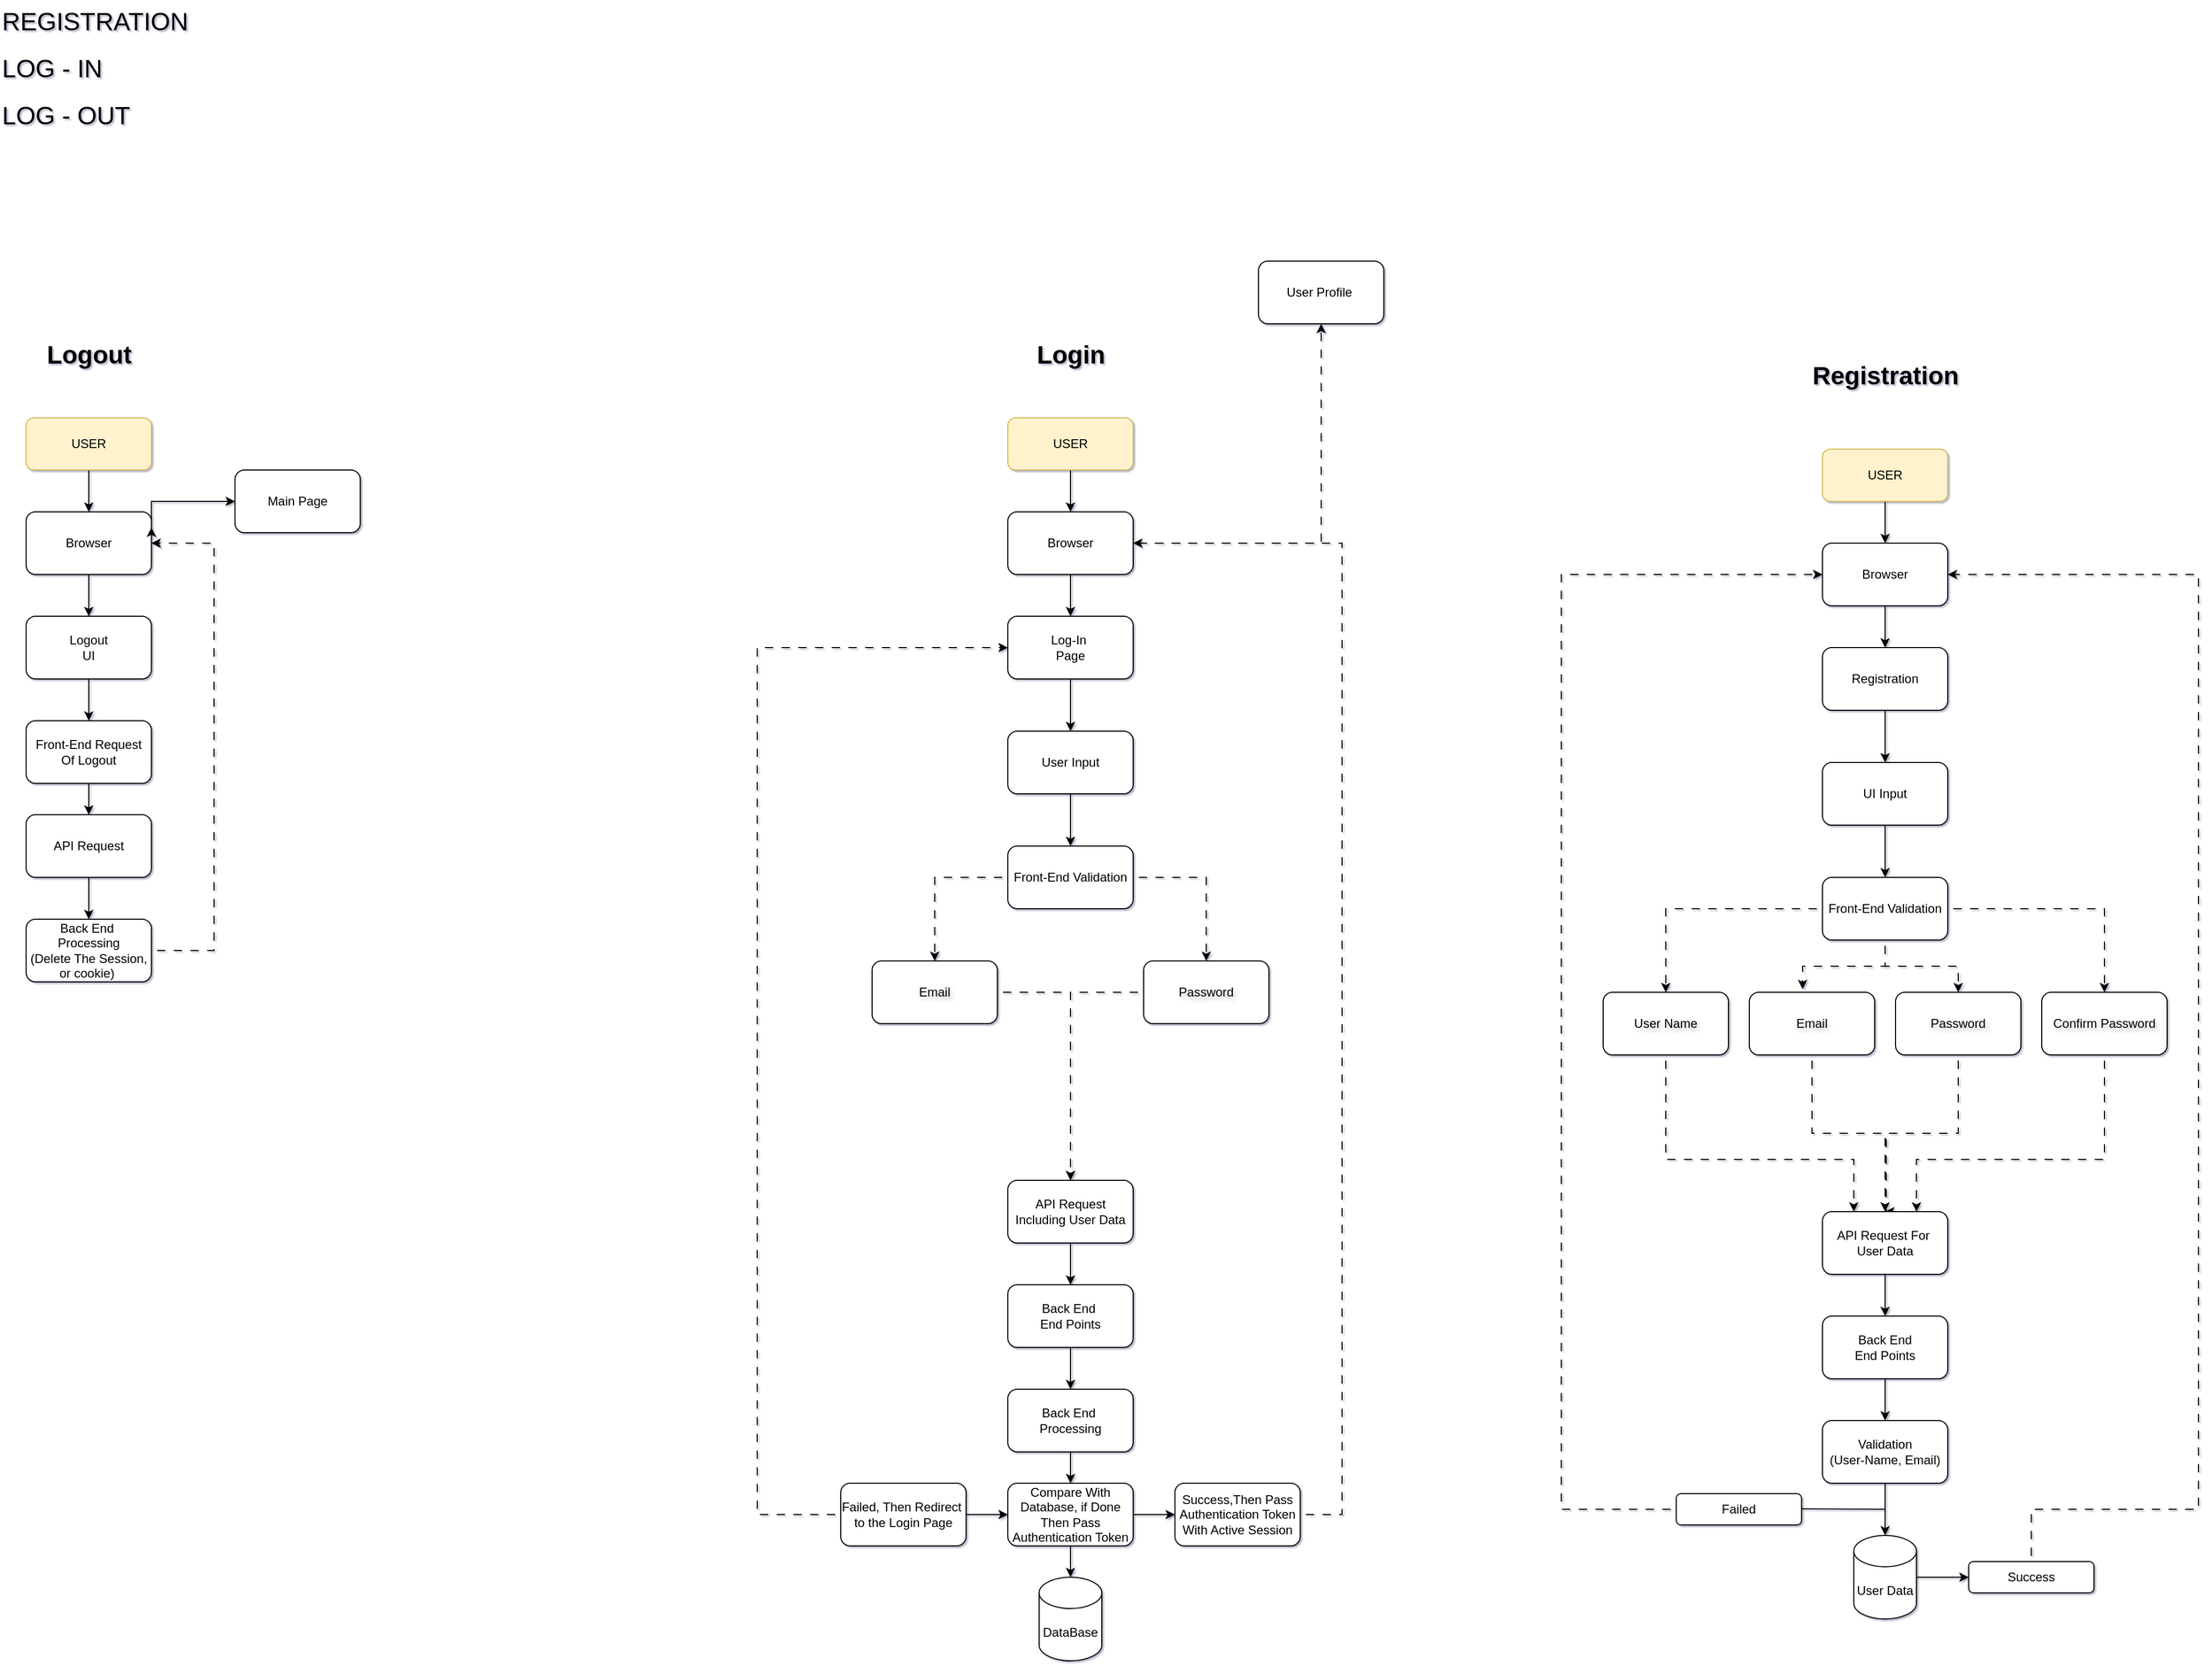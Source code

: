 <mxfile version="26.0.9">
  <diagram name="Page-1" id="xpZkZ2weexCkq__8deuh">
    <mxGraphModel dx="3293" dy="2038" grid="1" gridSize="10" guides="1" tooltips="1" connect="1" arrows="1" fold="1" page="1" pageScale="1" pageWidth="850" pageHeight="1100" background="#ffffff" math="0" shadow="1">
      <root>
        <mxCell id="0" />
        <mxCell id="1" parent="0" />
        <mxCell id="8pmaff90y4CfNgK7AaEy-73" style="edgeStyle=orthogonalEdgeStyle;rounded=0;orthogonalLoop=1;jettySize=auto;html=1;entryX=0.5;entryY=0;entryDx=0;entryDy=0;" parent="1" source="8pmaff90y4CfNgK7AaEy-1" target="8pmaff90y4CfNgK7AaEy-72" edge="1">
          <mxGeometry relative="1" as="geometry" />
        </mxCell>
        <mxCell id="8pmaff90y4CfNgK7AaEy-1" value="USER" style="rounded=1;whiteSpace=wrap;html=1;fillColor=#fff2cc;strokeColor=#d6b656;" parent="1" vertex="1">
          <mxGeometry x="380" y="-70" width="120" height="50" as="geometry" />
        </mxCell>
        <mxCell id="8pmaff90y4CfNgK7AaEy-5" value="&lt;h1 style=&quot;margin-top: 0px;&quot;&gt;&lt;span style=&quot;font-weight: normal;&quot;&gt;REGISTRATION&lt;/span&gt;&lt;/h1&gt;&lt;h1 style=&quot;margin-top: 0px;&quot;&gt;&lt;span style=&quot;background-color: transparent; color: light-dark(rgb(0, 0, 0), rgb(255, 255, 255)); font-weight: normal;&quot;&gt;LOG - IN&lt;/span&gt;&lt;/h1&gt;&lt;div&gt;&lt;font style=&quot;font-size: 24px;&quot;&gt;LOG - OUT&lt;/font&gt;&lt;/div&gt;" style="text;html=1;whiteSpace=wrap;overflow=hidden;rounded=0;" parent="1" vertex="1">
          <mxGeometry x="-1365" y="-500" width="180" height="120" as="geometry" />
        </mxCell>
        <mxCell id="8pmaff90y4CfNgK7AaEy-47" style="edgeStyle=orthogonalEdgeStyle;rounded=0;orthogonalLoop=1;jettySize=auto;html=1;entryX=0.5;entryY=0;entryDx=0;entryDy=0;" parent="1" source="8pmaff90y4CfNgK7AaEy-44" target="8pmaff90y4CfNgK7AaEy-46" edge="1">
          <mxGeometry relative="1" as="geometry" />
        </mxCell>
        <mxCell id="8pmaff90y4CfNgK7AaEy-44" value="Registration" style="rounded=1;whiteSpace=wrap;html=1;" parent="1" vertex="1">
          <mxGeometry x="380" y="120" width="120" height="60" as="geometry" />
        </mxCell>
        <mxCell id="8pmaff90y4CfNgK7AaEy-49" style="edgeStyle=orthogonalEdgeStyle;rounded=0;orthogonalLoop=1;jettySize=auto;html=1;entryX=0.5;entryY=0;entryDx=0;entryDy=0;" parent="1" source="8pmaff90y4CfNgK7AaEy-46" target="8pmaff90y4CfNgK7AaEy-48" edge="1">
          <mxGeometry relative="1" as="geometry" />
        </mxCell>
        <mxCell id="8pmaff90y4CfNgK7AaEy-46" value="UI Input" style="rounded=1;whiteSpace=wrap;html=1;" parent="1" vertex="1">
          <mxGeometry x="380" y="230" width="120" height="60" as="geometry" />
        </mxCell>
        <mxCell id="8pmaff90y4CfNgK7AaEy-57" style="edgeStyle=orthogonalEdgeStyle;rounded=0;orthogonalLoop=1;jettySize=auto;html=1;entryX=0.5;entryY=0;entryDx=0;entryDy=0;textShadow=1;shadow=0;flowAnimation=1;" parent="1" source="8pmaff90y4CfNgK7AaEy-48" target="8pmaff90y4CfNgK7AaEy-50" edge="1">
          <mxGeometry relative="1" as="geometry" />
        </mxCell>
        <mxCell id="8pmaff90y4CfNgK7AaEy-59" style="edgeStyle=orthogonalEdgeStyle;rounded=0;orthogonalLoop=1;jettySize=auto;html=1;entryX=0.5;entryY=0;entryDx=0;entryDy=0;textShadow=1;shadow=0;flowAnimation=1;" parent="1" source="8pmaff90y4CfNgK7AaEy-48" target="8pmaff90y4CfNgK7AaEy-53" edge="1">
          <mxGeometry relative="1" as="geometry" />
        </mxCell>
        <mxCell id="8pmaff90y4CfNgK7AaEy-60" style="edgeStyle=orthogonalEdgeStyle;rounded=0;orthogonalLoop=1;jettySize=auto;html=1;entryX=0.5;entryY=0;entryDx=0;entryDy=0;textShadow=1;shadow=0;flowAnimation=1;" parent="1" source="8pmaff90y4CfNgK7AaEy-48" target="8pmaff90y4CfNgK7AaEy-54" edge="1">
          <mxGeometry relative="1" as="geometry" />
        </mxCell>
        <mxCell id="8pmaff90y4CfNgK7AaEy-48" value="Front-End Validation" style="rounded=1;whiteSpace=wrap;html=1;shadow=0;" parent="1" vertex="1">
          <mxGeometry x="380" y="340" width="120" height="60" as="geometry" />
        </mxCell>
        <mxCell id="8pmaff90y4CfNgK7AaEy-66" style="edgeStyle=orthogonalEdgeStyle;rounded=0;orthogonalLoop=1;jettySize=auto;html=1;entryX=0.25;entryY=0;entryDx=0;entryDy=0;flowAnimation=1;" parent="1" source="8pmaff90y4CfNgK7AaEy-50" target="8pmaff90y4CfNgK7AaEy-62" edge="1">
          <mxGeometry relative="1" as="geometry">
            <Array as="points">
              <mxPoint x="230" y="610" />
              <mxPoint x="410" y="610" />
            </Array>
          </mxGeometry>
        </mxCell>
        <mxCell id="8pmaff90y4CfNgK7AaEy-50" value="User Name" style="rounded=1;whiteSpace=wrap;html=1;textShadow=1;shadow=0;" parent="1" vertex="1">
          <mxGeometry x="170" y="450" width="120" height="60" as="geometry" />
        </mxCell>
        <mxCell id="8pmaff90y4CfNgK7AaEy-67" style="edgeStyle=orthogonalEdgeStyle;rounded=0;orthogonalLoop=1;jettySize=auto;html=1;entryX=0.5;entryY=0;entryDx=0;entryDy=0;flowAnimation=1;" parent="1" source="8pmaff90y4CfNgK7AaEy-51" target="8pmaff90y4CfNgK7AaEy-62" edge="1">
          <mxGeometry relative="1" as="geometry" />
        </mxCell>
        <mxCell id="8pmaff90y4CfNgK7AaEy-51" value="Email" style="rounded=1;whiteSpace=wrap;html=1;textShadow=1;shadow=0;" parent="1" vertex="1">
          <mxGeometry x="310" y="450" width="120" height="60" as="geometry" />
        </mxCell>
        <mxCell id="8pmaff90y4CfNgK7AaEy-68" style="edgeStyle=orthogonalEdgeStyle;rounded=0;orthogonalLoop=1;jettySize=auto;html=1;flowAnimation=1;" parent="1" source="8pmaff90y4CfNgK7AaEy-53" edge="1">
          <mxGeometry relative="1" as="geometry">
            <mxPoint x="440" y="660" as="targetPoint" />
            <Array as="points">
              <mxPoint x="510" y="585" />
              <mxPoint x="441" y="585" />
            </Array>
          </mxGeometry>
        </mxCell>
        <mxCell id="8pmaff90y4CfNgK7AaEy-53" value="Password" style="rounded=1;whiteSpace=wrap;html=1;textShadow=1;shadow=0;" parent="1" vertex="1">
          <mxGeometry x="450" y="450" width="120" height="60" as="geometry" />
        </mxCell>
        <mxCell id="8pmaff90y4CfNgK7AaEy-69" style="edgeStyle=orthogonalEdgeStyle;rounded=0;orthogonalLoop=1;jettySize=auto;html=1;entryX=0.75;entryY=0;entryDx=0;entryDy=0;shadow=0;flowAnimation=1;" parent="1" source="8pmaff90y4CfNgK7AaEy-54" target="8pmaff90y4CfNgK7AaEy-62" edge="1">
          <mxGeometry relative="1" as="geometry">
            <Array as="points">
              <mxPoint x="650" y="610" />
              <mxPoint x="470" y="610" />
            </Array>
          </mxGeometry>
        </mxCell>
        <mxCell id="8pmaff90y4CfNgK7AaEy-54" value="Confirm Password" style="rounded=1;whiteSpace=wrap;html=1;textShadow=1;shadow=0;" parent="1" vertex="1">
          <mxGeometry x="590" y="450" width="120" height="60" as="geometry" />
        </mxCell>
        <mxCell id="8pmaff90y4CfNgK7AaEy-58" style="edgeStyle=orthogonalEdgeStyle;rounded=0;orthogonalLoop=1;jettySize=auto;html=1;entryX=0.425;entryY=-0.05;entryDx=0;entryDy=0;entryPerimeter=0;textShadow=1;shadow=0;flowAnimation=1;" parent="1" source="8pmaff90y4CfNgK7AaEy-48" target="8pmaff90y4CfNgK7AaEy-51" edge="1">
          <mxGeometry relative="1" as="geometry" />
        </mxCell>
        <mxCell id="8pmaff90y4CfNgK7AaEy-64" style="edgeStyle=orthogonalEdgeStyle;rounded=0;orthogonalLoop=1;jettySize=auto;html=1;entryX=0.5;entryY=0;entryDx=0;entryDy=0;" parent="1" source="8pmaff90y4CfNgK7AaEy-61" target="8pmaff90y4CfNgK7AaEy-63" edge="1">
          <mxGeometry relative="1" as="geometry" />
        </mxCell>
        <mxCell id="8pmaff90y4CfNgK7AaEy-61" value="Back End&lt;div&gt;End Points&lt;br&gt;&lt;/div&gt;" style="rounded=1;whiteSpace=wrap;html=1;" parent="1" vertex="1">
          <mxGeometry x="380" y="760" width="120" height="60" as="geometry" />
        </mxCell>
        <mxCell id="8pmaff90y4CfNgK7AaEy-65" style="edgeStyle=orthogonalEdgeStyle;rounded=0;orthogonalLoop=1;jettySize=auto;html=1;entryX=0.5;entryY=0;entryDx=0;entryDy=0;" parent="1" source="8pmaff90y4CfNgK7AaEy-62" target="8pmaff90y4CfNgK7AaEy-61" edge="1">
          <mxGeometry relative="1" as="geometry" />
        </mxCell>
        <mxCell id="8pmaff90y4CfNgK7AaEy-62" value="API Request For&amp;nbsp;&lt;div&gt;User Data&lt;/div&gt;" style="rounded=1;whiteSpace=wrap;html=1;" parent="1" vertex="1">
          <mxGeometry x="380" y="660" width="120" height="60" as="geometry" />
        </mxCell>
        <mxCell id="8pmaff90y4CfNgK7AaEy-63" value="Validation&lt;div&gt;(User-Name, Email)&lt;/div&gt;" style="rounded=1;whiteSpace=wrap;html=1;" parent="1" vertex="1">
          <mxGeometry x="380" y="860" width="120" height="60" as="geometry" />
        </mxCell>
        <mxCell id="ClVZjMZ_LSxWoZAGo82H-1" style="edgeStyle=orthogonalEdgeStyle;rounded=0;orthogonalLoop=1;jettySize=auto;html=1;entryX=0;entryY=0.5;entryDx=0;entryDy=0;" parent="1" source="8pmaff90y4CfNgK7AaEy-70" target="8pmaff90y4CfNgK7AaEy-75" edge="1">
          <mxGeometry relative="1" as="geometry" />
        </mxCell>
        <mxCell id="8pmaff90y4CfNgK7AaEy-70" value="User Data" style="shape=cylinder3;whiteSpace=wrap;html=1;boundedLbl=1;backgroundOutline=1;size=15;" parent="1" vertex="1">
          <mxGeometry x="410" y="970" width="60" height="80" as="geometry" />
        </mxCell>
        <mxCell id="8pmaff90y4CfNgK7AaEy-71" style="edgeStyle=orthogonalEdgeStyle;rounded=0;orthogonalLoop=1;jettySize=auto;html=1;entryX=0.5;entryY=0;entryDx=0;entryDy=0;entryPerimeter=0;" parent="1" source="8pmaff90y4CfNgK7AaEy-63" target="8pmaff90y4CfNgK7AaEy-70" edge="1">
          <mxGeometry relative="1" as="geometry" />
        </mxCell>
        <mxCell id="8pmaff90y4CfNgK7AaEy-74" style="edgeStyle=orthogonalEdgeStyle;rounded=0;orthogonalLoop=1;jettySize=auto;html=1;entryX=0.5;entryY=0;entryDx=0;entryDy=0;" parent="1" source="8pmaff90y4CfNgK7AaEy-72" target="8pmaff90y4CfNgK7AaEy-44" edge="1">
          <mxGeometry relative="1" as="geometry" />
        </mxCell>
        <mxCell id="8pmaff90y4CfNgK7AaEy-72" value="Browser" style="rounded=1;whiteSpace=wrap;html=1;" parent="1" vertex="1">
          <mxGeometry x="380" y="20" width="120" height="60" as="geometry" />
        </mxCell>
        <mxCell id="8pmaff90y4CfNgK7AaEy-83" style="edgeStyle=orthogonalEdgeStyle;rounded=0;orthogonalLoop=1;jettySize=auto;html=1;entryX=1;entryY=0.5;entryDx=0;entryDy=0;flowAnimation=1;" parent="1" source="8pmaff90y4CfNgK7AaEy-75" target="8pmaff90y4CfNgK7AaEy-72" edge="1">
          <mxGeometry relative="1" as="geometry">
            <Array as="points">
              <mxPoint x="740" y="945" />
              <mxPoint x="740" y="50" />
            </Array>
          </mxGeometry>
        </mxCell>
        <mxCell id="8pmaff90y4CfNgK7AaEy-75" value="Success" style="rounded=1;whiteSpace=wrap;html=1;" parent="1" vertex="1">
          <mxGeometry x="520" y="995" width="120" height="30" as="geometry" />
        </mxCell>
        <mxCell id="8pmaff90y4CfNgK7AaEy-82" style="edgeStyle=orthogonalEdgeStyle;rounded=0;orthogonalLoop=1;jettySize=auto;html=1;entryX=0;entryY=0.5;entryDx=0;entryDy=0;flowAnimation=1;" parent="1" source="8pmaff90y4CfNgK7AaEy-76" target="8pmaff90y4CfNgK7AaEy-72" edge="1">
          <mxGeometry relative="1" as="geometry">
            <Array as="points">
              <mxPoint x="130" y="945" />
              <mxPoint x="130" y="50" />
            </Array>
          </mxGeometry>
        </mxCell>
        <mxCell id="8pmaff90y4CfNgK7AaEy-76" value="Failed" style="rounded=1;whiteSpace=wrap;html=1;" parent="1" vertex="1">
          <mxGeometry x="240" y="930" width="120" height="30" as="geometry" />
        </mxCell>
        <mxCell id="8pmaff90y4CfNgK7AaEy-80" value="" style="endArrow=none;html=1;rounded=0;entryX=0;entryY=0.5;entryDx=0;entryDy=0;" parent="1" edge="1">
          <mxGeometry width="50" height="50" relative="1" as="geometry">
            <mxPoint x="360" y="944.5" as="sourcePoint" />
            <mxPoint x="440" y="945" as="targetPoint" />
          </mxGeometry>
        </mxCell>
        <mxCell id="ClVZjMZ_LSxWoZAGo82H-15" style="edgeStyle=orthogonalEdgeStyle;rounded=0;orthogonalLoop=1;jettySize=auto;html=1;entryX=0.5;entryY=0;entryDx=0;entryDy=0;" parent="1" source="ClVZjMZ_LSxWoZAGo82H-2" target="ClVZjMZ_LSxWoZAGo82H-7" edge="1">
          <mxGeometry relative="1" as="geometry" />
        </mxCell>
        <mxCell id="ClVZjMZ_LSxWoZAGo82H-2" value="USER" style="rounded=1;whiteSpace=wrap;html=1;fillColor=#fff2cc;strokeColor=#d6b656;" parent="1" vertex="1">
          <mxGeometry x="-400" y="-100" width="120" height="50" as="geometry" />
        </mxCell>
        <mxCell id="ClVZjMZ_LSxWoZAGo82H-3" value="Registration" style="text;strokeColor=none;fillColor=none;html=1;fontSize=24;fontStyle=1;verticalAlign=middle;align=center;" parent="1" vertex="1">
          <mxGeometry x="390" y="-160" width="100" height="40" as="geometry" />
        </mxCell>
        <mxCell id="ClVZjMZ_LSxWoZAGo82H-16" style="edgeStyle=orthogonalEdgeStyle;rounded=0;orthogonalLoop=1;jettySize=auto;html=1;entryX=0.5;entryY=0;entryDx=0;entryDy=0;" parent="1" source="ClVZjMZ_LSxWoZAGo82H-7" target="ClVZjMZ_LSxWoZAGo82H-8" edge="1">
          <mxGeometry relative="1" as="geometry" />
        </mxCell>
        <mxCell id="ClVZjMZ_LSxWoZAGo82H-43" style="edgeStyle=orthogonalEdgeStyle;rounded=0;orthogonalLoop=1;jettySize=auto;html=1;entryX=0.5;entryY=1;entryDx=0;entryDy=0;flowAnimation=1;" parent="1" source="ClVZjMZ_LSxWoZAGo82H-7" target="ClVZjMZ_LSxWoZAGo82H-42" edge="1">
          <mxGeometry relative="1" as="geometry" />
        </mxCell>
        <mxCell id="ClVZjMZ_LSxWoZAGo82H-7" value="Browser" style="rounded=1;whiteSpace=wrap;html=1;" parent="1" vertex="1">
          <mxGeometry x="-400" y="-10" width="120" height="60" as="geometry" />
        </mxCell>
        <mxCell id="ClVZjMZ_LSxWoZAGo82H-17" style="edgeStyle=orthogonalEdgeStyle;rounded=0;orthogonalLoop=1;jettySize=auto;html=1;entryX=0.5;entryY=0;entryDx=0;entryDy=0;" parent="1" source="ClVZjMZ_LSxWoZAGo82H-8" target="ClVZjMZ_LSxWoZAGo82H-9" edge="1">
          <mxGeometry relative="1" as="geometry" />
        </mxCell>
        <mxCell id="ClVZjMZ_LSxWoZAGo82H-8" value="Log-In&amp;nbsp;&lt;div&gt;Page&lt;/div&gt;" style="rounded=1;whiteSpace=wrap;html=1;" parent="1" vertex="1">
          <mxGeometry x="-400" y="90" width="120" height="60" as="geometry" />
        </mxCell>
        <mxCell id="ClVZjMZ_LSxWoZAGo82H-18" style="edgeStyle=orthogonalEdgeStyle;rounded=0;orthogonalLoop=1;jettySize=auto;html=1;entryX=0.5;entryY=0;entryDx=0;entryDy=0;" parent="1" source="ClVZjMZ_LSxWoZAGo82H-9" target="ClVZjMZ_LSxWoZAGo82H-10" edge="1">
          <mxGeometry relative="1" as="geometry" />
        </mxCell>
        <mxCell id="ClVZjMZ_LSxWoZAGo82H-9" value="User Input" style="rounded=1;whiteSpace=wrap;html=1;" parent="1" vertex="1">
          <mxGeometry x="-400" y="200" width="120" height="60" as="geometry" />
        </mxCell>
        <mxCell id="ClVZjMZ_LSxWoZAGo82H-19" style="edgeStyle=orthogonalEdgeStyle;rounded=0;orthogonalLoop=1;jettySize=auto;html=1;entryX=0.5;entryY=0;entryDx=0;entryDy=0;flowAnimation=1;" parent="1" source="ClVZjMZ_LSxWoZAGo82H-10" target="ClVZjMZ_LSxWoZAGo82H-12" edge="1">
          <mxGeometry relative="1" as="geometry" />
        </mxCell>
        <mxCell id="ClVZjMZ_LSxWoZAGo82H-21" style="edgeStyle=orthogonalEdgeStyle;rounded=0;orthogonalLoop=1;jettySize=auto;html=1;entryX=0.5;entryY=0;entryDx=0;entryDy=0;flowAnimation=1;" parent="1" source="ClVZjMZ_LSxWoZAGo82H-10" target="ClVZjMZ_LSxWoZAGo82H-14" edge="1">
          <mxGeometry relative="1" as="geometry" />
        </mxCell>
        <mxCell id="ClVZjMZ_LSxWoZAGo82H-10" value="Front-End Validation" style="rounded=1;whiteSpace=wrap;html=1;shadow=0;" parent="1" vertex="1">
          <mxGeometry x="-400" y="310" width="120" height="60" as="geometry" />
        </mxCell>
        <mxCell id="ClVZjMZ_LSxWoZAGo82H-26" style="edgeStyle=orthogonalEdgeStyle;rounded=0;orthogonalLoop=1;jettySize=auto;html=1;entryX=0.5;entryY=0;entryDx=0;entryDy=0;flowAnimation=1;" parent="1" source="ClVZjMZ_LSxWoZAGo82H-12" target="ClVZjMZ_LSxWoZAGo82H-22" edge="1">
          <mxGeometry relative="1" as="geometry" />
        </mxCell>
        <mxCell id="ClVZjMZ_LSxWoZAGo82H-12" value="Email" style="rounded=1;whiteSpace=wrap;html=1;textShadow=1;shadow=0;" parent="1" vertex="1">
          <mxGeometry x="-530" y="420" width="120" height="60" as="geometry" />
        </mxCell>
        <mxCell id="ClVZjMZ_LSxWoZAGo82H-27" style="edgeStyle=orthogonalEdgeStyle;rounded=0;orthogonalLoop=1;jettySize=auto;html=1;entryX=0.5;entryY=0;entryDx=0;entryDy=0;flowAnimation=1;" parent="1" source="ClVZjMZ_LSxWoZAGo82H-14" target="ClVZjMZ_LSxWoZAGo82H-22" edge="1">
          <mxGeometry relative="1" as="geometry" />
        </mxCell>
        <mxCell id="ClVZjMZ_LSxWoZAGo82H-14" value="Password" style="rounded=1;whiteSpace=wrap;html=1;textShadow=1;shadow=0;" parent="1" vertex="1">
          <mxGeometry x="-270" y="420" width="120" height="60" as="geometry" />
        </mxCell>
        <mxCell id="ClVZjMZ_LSxWoZAGo82H-28" style="edgeStyle=orthogonalEdgeStyle;rounded=0;orthogonalLoop=1;jettySize=auto;html=1;entryX=0.5;entryY=0;entryDx=0;entryDy=0;" parent="1" source="ClVZjMZ_LSxWoZAGo82H-22" target="ClVZjMZ_LSxWoZAGo82H-23" edge="1">
          <mxGeometry relative="1" as="geometry" />
        </mxCell>
        <mxCell id="ClVZjMZ_LSxWoZAGo82H-22" value="API Request Including User Data" style="rounded=1;whiteSpace=wrap;html=1;" parent="1" vertex="1">
          <mxGeometry x="-400" y="630" width="120" height="60" as="geometry" />
        </mxCell>
        <mxCell id="ClVZjMZ_LSxWoZAGo82H-29" style="edgeStyle=orthogonalEdgeStyle;rounded=0;orthogonalLoop=1;jettySize=auto;html=1;entryX=0.5;entryY=0;entryDx=0;entryDy=0;" parent="1" source="ClVZjMZ_LSxWoZAGo82H-23" target="ClVZjMZ_LSxWoZAGo82H-24" edge="1">
          <mxGeometry relative="1" as="geometry" />
        </mxCell>
        <mxCell id="ClVZjMZ_LSxWoZAGo82H-23" value="Back End&amp;nbsp;&lt;div&gt;End Points&lt;/div&gt;" style="rounded=1;whiteSpace=wrap;html=1;" parent="1" vertex="1">
          <mxGeometry x="-400" y="730" width="120" height="60" as="geometry" />
        </mxCell>
        <mxCell id="ClVZjMZ_LSxWoZAGo82H-35" style="edgeStyle=orthogonalEdgeStyle;rounded=0;orthogonalLoop=1;jettySize=auto;html=1;entryX=0.5;entryY=0;entryDx=0;entryDy=0;" parent="1" source="ClVZjMZ_LSxWoZAGo82H-24" target="ClVZjMZ_LSxWoZAGo82H-32" edge="1">
          <mxGeometry relative="1" as="geometry" />
        </mxCell>
        <mxCell id="ClVZjMZ_LSxWoZAGo82H-24" value="Back End&amp;nbsp;&lt;div&gt;Processing&lt;/div&gt;" style="rounded=1;whiteSpace=wrap;html=1;" parent="1" vertex="1">
          <mxGeometry x="-400" y="830" width="120" height="60" as="geometry" />
        </mxCell>
        <mxCell id="ClVZjMZ_LSxWoZAGo82H-25" value="DataBase" style="shape=cylinder3;whiteSpace=wrap;html=1;boundedLbl=1;backgroundOutline=1;size=15;" parent="1" vertex="1">
          <mxGeometry x="-370" y="1010" width="60" height="80" as="geometry" />
        </mxCell>
        <mxCell id="ClVZjMZ_LSxWoZAGo82H-38" style="edgeStyle=orthogonalEdgeStyle;rounded=0;orthogonalLoop=1;jettySize=auto;html=1;entryX=0;entryY=0.5;entryDx=0;entryDy=0;" parent="1" source="ClVZjMZ_LSxWoZAGo82H-32" target="ClVZjMZ_LSxWoZAGo82H-36" edge="1">
          <mxGeometry relative="1" as="geometry" />
        </mxCell>
        <mxCell id="ClVZjMZ_LSxWoZAGo82H-32" value="Compare With Database, if Done Then Pass Authentication Token" style="rounded=1;whiteSpace=wrap;html=1;" parent="1" vertex="1">
          <mxGeometry x="-400" y="920" width="120" height="60" as="geometry" />
        </mxCell>
        <mxCell id="ClVZjMZ_LSxWoZAGo82H-34" style="edgeStyle=orthogonalEdgeStyle;rounded=0;orthogonalLoop=1;jettySize=auto;html=1;entryX=0.5;entryY=0;entryDx=0;entryDy=0;entryPerimeter=0;" parent="1" source="ClVZjMZ_LSxWoZAGo82H-32" target="ClVZjMZ_LSxWoZAGo82H-25" edge="1">
          <mxGeometry relative="1" as="geometry" />
        </mxCell>
        <mxCell id="ClVZjMZ_LSxWoZAGo82H-40" style="edgeStyle=orthogonalEdgeStyle;rounded=0;orthogonalLoop=1;jettySize=auto;html=1;entryX=1;entryY=0.5;entryDx=0;entryDy=0;flowAnimation=1;" parent="1" source="ClVZjMZ_LSxWoZAGo82H-36" target="ClVZjMZ_LSxWoZAGo82H-7" edge="1">
          <mxGeometry relative="1" as="geometry">
            <Array as="points">
              <mxPoint x="-80" y="950" />
              <mxPoint x="-80" y="20" />
            </Array>
          </mxGeometry>
        </mxCell>
        <mxCell id="ClVZjMZ_LSxWoZAGo82H-36" value="Success,Then Pass&lt;div&gt;Authentication Token With Active Session&lt;/div&gt;" style="rounded=1;whiteSpace=wrap;html=1;" parent="1" vertex="1">
          <mxGeometry x="-240" y="920" width="120" height="60" as="geometry" />
        </mxCell>
        <mxCell id="ClVZjMZ_LSxWoZAGo82H-39" style="edgeStyle=orthogonalEdgeStyle;rounded=0;orthogonalLoop=1;jettySize=auto;html=1;entryX=0;entryY=0.5;entryDx=0;entryDy=0;" parent="1" source="ClVZjMZ_LSxWoZAGo82H-37" target="ClVZjMZ_LSxWoZAGo82H-32" edge="1">
          <mxGeometry relative="1" as="geometry" />
        </mxCell>
        <mxCell id="ClVZjMZ_LSxWoZAGo82H-41" style="edgeStyle=orthogonalEdgeStyle;rounded=0;orthogonalLoop=1;jettySize=auto;html=1;entryX=0;entryY=0.5;entryDx=0;entryDy=0;flowAnimation=1;" parent="1" source="ClVZjMZ_LSxWoZAGo82H-37" target="ClVZjMZ_LSxWoZAGo82H-8" edge="1">
          <mxGeometry relative="1" as="geometry">
            <Array as="points">
              <mxPoint x="-640" y="950" />
              <mxPoint x="-640" y="120" />
            </Array>
          </mxGeometry>
        </mxCell>
        <mxCell id="ClVZjMZ_LSxWoZAGo82H-37" value="Failed, Then Redirect&amp;nbsp;&lt;div&gt;to the Login Page&lt;/div&gt;" style="rounded=1;whiteSpace=wrap;html=1;" parent="1" vertex="1">
          <mxGeometry x="-560" y="920" width="120" height="60" as="geometry" />
        </mxCell>
        <mxCell id="ClVZjMZ_LSxWoZAGo82H-42" value="User Profile&amp;nbsp;" style="rounded=1;whiteSpace=wrap;html=1;" parent="1" vertex="1">
          <mxGeometry x="-160" y="-250" width="120" height="60" as="geometry" />
        </mxCell>
        <mxCell id="ClVZjMZ_LSxWoZAGo82H-44" value="Login" style="text;strokeColor=none;fillColor=none;html=1;fontSize=24;fontStyle=1;verticalAlign=middle;align=center;" parent="1" vertex="1">
          <mxGeometry x="-390" y="-180" width="100" height="40" as="geometry" />
        </mxCell>
        <mxCell id="iGgVTCNs6wABauXSGzKO-2" value="Logout" style="text;strokeColor=none;fillColor=none;html=1;fontSize=24;fontStyle=1;verticalAlign=middle;align=center;" vertex="1" parent="1">
          <mxGeometry x="-1330" y="-180" width="100" height="40" as="geometry" />
        </mxCell>
        <mxCell id="iGgVTCNs6wABauXSGzKO-16" style="edgeStyle=orthogonalEdgeStyle;rounded=0;orthogonalLoop=1;jettySize=auto;html=1;entryX=0.5;entryY=0;entryDx=0;entryDy=0;" edge="1" parent="1" source="iGgVTCNs6wABauXSGzKO-6" target="iGgVTCNs6wABauXSGzKO-14">
          <mxGeometry relative="1" as="geometry" />
        </mxCell>
        <mxCell id="iGgVTCNs6wABauXSGzKO-6" value="USER" style="rounded=1;whiteSpace=wrap;html=1;fillColor=#fff2cc;strokeColor=#d6b656;" vertex="1" parent="1">
          <mxGeometry x="-1340" y="-100" width="120" height="50" as="geometry" />
        </mxCell>
        <mxCell id="iGgVTCNs6wABauXSGzKO-18" style="edgeStyle=orthogonalEdgeStyle;rounded=0;orthogonalLoop=1;jettySize=auto;html=1;entryX=0.5;entryY=0;entryDx=0;entryDy=0;" edge="1" parent="1" source="iGgVTCNs6wABauXSGzKO-7" target="iGgVTCNs6wABauXSGzKO-8">
          <mxGeometry relative="1" as="geometry" />
        </mxCell>
        <mxCell id="iGgVTCNs6wABauXSGzKO-7" value="Logout&lt;div&gt;UI&lt;/div&gt;" style="rounded=1;whiteSpace=wrap;html=1;" vertex="1" parent="1">
          <mxGeometry x="-1340" y="90" width="120" height="60" as="geometry" />
        </mxCell>
        <mxCell id="iGgVTCNs6wABauXSGzKO-10" style="edgeStyle=orthogonalEdgeStyle;rounded=0;orthogonalLoop=1;jettySize=auto;html=1;entryX=0.5;entryY=0;entryDx=0;entryDy=0;" edge="1" parent="1" source="iGgVTCNs6wABauXSGzKO-8" target="iGgVTCNs6wABauXSGzKO-9">
          <mxGeometry relative="1" as="geometry" />
        </mxCell>
        <mxCell id="iGgVTCNs6wABauXSGzKO-8" value="Front-End Request&lt;div&gt;Of Logout&lt;/div&gt;" style="rounded=1;whiteSpace=wrap;html=1;" vertex="1" parent="1">
          <mxGeometry x="-1340" y="190" width="120" height="60" as="geometry" />
        </mxCell>
        <mxCell id="iGgVTCNs6wABauXSGzKO-12" style="edgeStyle=orthogonalEdgeStyle;rounded=0;orthogonalLoop=1;jettySize=auto;html=1;entryX=0.5;entryY=0;entryDx=0;entryDy=0;" edge="1" parent="1" source="iGgVTCNs6wABauXSGzKO-9" target="iGgVTCNs6wABauXSGzKO-11">
          <mxGeometry relative="1" as="geometry" />
        </mxCell>
        <mxCell id="iGgVTCNs6wABauXSGzKO-9" value="API Request" style="rounded=1;whiteSpace=wrap;html=1;" vertex="1" parent="1">
          <mxGeometry x="-1340" y="280" width="120" height="60" as="geometry" />
        </mxCell>
        <mxCell id="iGgVTCNs6wABauXSGzKO-20" style="edgeStyle=orthogonalEdgeStyle;rounded=0;orthogonalLoop=1;jettySize=auto;html=1;entryX=1;entryY=0.5;entryDx=0;entryDy=0;flowAnimation=1;" edge="1" parent="1" source="iGgVTCNs6wABauXSGzKO-11" target="iGgVTCNs6wABauXSGzKO-14">
          <mxGeometry relative="1" as="geometry">
            <Array as="points">
              <mxPoint x="-1160" y="410.0" />
              <mxPoint x="-1160" y="20" />
            </Array>
          </mxGeometry>
        </mxCell>
        <mxCell id="iGgVTCNs6wABauXSGzKO-11" value="Back End&amp;nbsp;&lt;div&gt;Processing&lt;/div&gt;&lt;div&gt;(Delete The Session, or cookie)&lt;span style=&quot;background-color: transparent; color: light-dark(rgb(0, 0, 0), rgb(255, 255, 255));&quot;&gt;&amp;nbsp;&lt;/span&gt;&lt;/div&gt;" style="rounded=1;whiteSpace=wrap;html=1;" vertex="1" parent="1">
          <mxGeometry x="-1340" y="380" width="120" height="60" as="geometry" />
        </mxCell>
        <mxCell id="iGgVTCNs6wABauXSGzKO-17" style="edgeStyle=orthogonalEdgeStyle;rounded=0;orthogonalLoop=1;jettySize=auto;html=1;" edge="1" parent="1" source="iGgVTCNs6wABauXSGzKO-14" target="iGgVTCNs6wABauXSGzKO-7">
          <mxGeometry relative="1" as="geometry" />
        </mxCell>
        <mxCell id="iGgVTCNs6wABauXSGzKO-24" style="edgeStyle=orthogonalEdgeStyle;rounded=0;orthogonalLoop=1;jettySize=auto;html=1;exitX=1;exitY=0.5;exitDx=0;exitDy=0;entryX=0;entryY=0.5;entryDx=0;entryDy=0;" edge="1" parent="1" source="iGgVTCNs6wABauXSGzKO-14" target="iGgVTCNs6wABauXSGzKO-21">
          <mxGeometry relative="1" as="geometry">
            <Array as="points">
              <mxPoint x="-1220" y="-20" />
            </Array>
          </mxGeometry>
        </mxCell>
        <mxCell id="iGgVTCNs6wABauXSGzKO-14" value="Browser" style="rounded=1;whiteSpace=wrap;html=1;" vertex="1" parent="1">
          <mxGeometry x="-1340" y="-10" width="120" height="60" as="geometry" />
        </mxCell>
        <mxCell id="iGgVTCNs6wABauXSGzKO-21" value="Main Page" style="rounded=1;whiteSpace=wrap;html=1;" vertex="1" parent="1">
          <mxGeometry x="-1140" y="-50" width="120" height="60" as="geometry" />
        </mxCell>
        <mxCell id="iGgVTCNs6wABauXSGzKO-23" style="edgeStyle=orthogonalEdgeStyle;rounded=0;orthogonalLoop=1;jettySize=auto;html=1;exitX=1;exitY=0.5;exitDx=0;exitDy=0;entryX=1;entryY=0.25;entryDx=0;entryDy=0;" edge="1" parent="1" source="iGgVTCNs6wABauXSGzKO-14" target="iGgVTCNs6wABauXSGzKO-14">
          <mxGeometry relative="1" as="geometry" />
        </mxCell>
      </root>
    </mxGraphModel>
  </diagram>
</mxfile>
